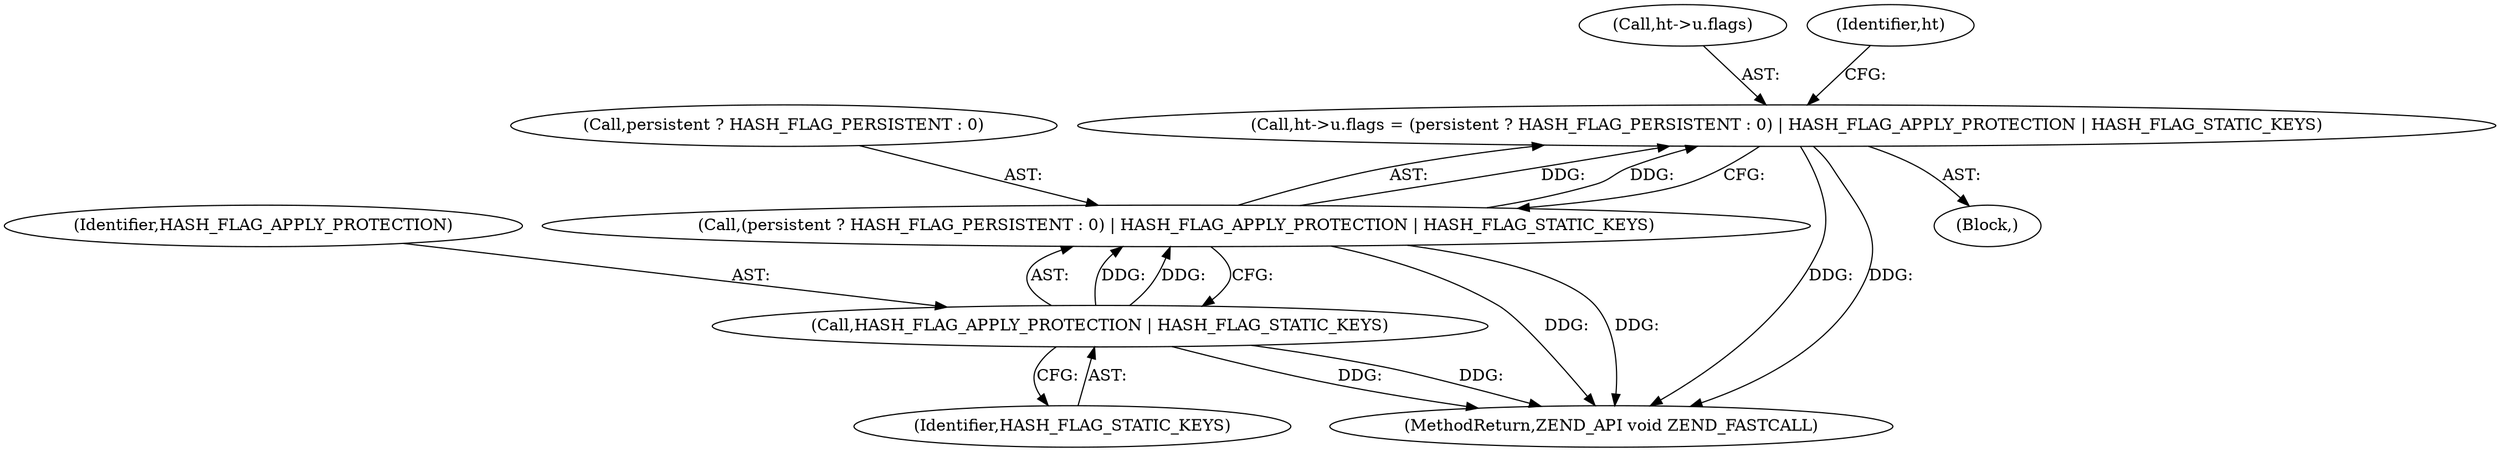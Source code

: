 digraph "0_php-src_4cc0286f2f3780abc6084bcdae5dce595daa3c12@pointer" {
"1000114" [label="(Call,ht->u.flags = (persistent ? HASH_FLAG_PERSISTENT : 0) | HASH_FLAG_APPLY_PROTECTION | HASH_FLAG_STATIC_KEYS)"];
"1000120" [label="(Call,(persistent ? HASH_FLAG_PERSISTENT : 0) | HASH_FLAG_APPLY_PROTECTION | HASH_FLAG_STATIC_KEYS)"];
"1000125" [label="(Call,HASH_FLAG_APPLY_PROTECTION | HASH_FLAG_STATIC_KEYS)"];
"1000120" [label="(Call,(persistent ? HASH_FLAG_PERSISTENT : 0) | HASH_FLAG_APPLY_PROTECTION | HASH_FLAG_STATIC_KEYS)"];
"1000127" [label="(Identifier,HASH_FLAG_STATIC_KEYS)"];
"1000115" [label="(Call,ht->u.flags)"];
"1000121" [label="(Call,persistent ? HASH_FLAG_PERSISTENT : 0)"];
"1000126" [label="(Identifier,HASH_FLAG_APPLY_PROTECTION)"];
"1000105" [label="(Block,)"];
"1000125" [label="(Call,HASH_FLAG_APPLY_PROTECTION | HASH_FLAG_STATIC_KEYS)"];
"1000168" [label="(MethodReturn,ZEND_API void ZEND_FASTCALL)"];
"1000114" [label="(Call,ht->u.flags = (persistent ? HASH_FLAG_PERSISTENT : 0) | HASH_FLAG_APPLY_PROTECTION | HASH_FLAG_STATIC_KEYS)"];
"1000130" [label="(Identifier,ht)"];
"1000114" -> "1000105"  [label="AST: "];
"1000114" -> "1000120"  [label="CFG: "];
"1000115" -> "1000114"  [label="AST: "];
"1000120" -> "1000114"  [label="AST: "];
"1000130" -> "1000114"  [label="CFG: "];
"1000114" -> "1000168"  [label="DDG: "];
"1000114" -> "1000168"  [label="DDG: "];
"1000120" -> "1000114"  [label="DDG: "];
"1000120" -> "1000114"  [label="DDG: "];
"1000120" -> "1000125"  [label="CFG: "];
"1000121" -> "1000120"  [label="AST: "];
"1000125" -> "1000120"  [label="AST: "];
"1000120" -> "1000168"  [label="DDG: "];
"1000120" -> "1000168"  [label="DDG: "];
"1000125" -> "1000120"  [label="DDG: "];
"1000125" -> "1000120"  [label="DDG: "];
"1000125" -> "1000127"  [label="CFG: "];
"1000126" -> "1000125"  [label="AST: "];
"1000127" -> "1000125"  [label="AST: "];
"1000125" -> "1000168"  [label="DDG: "];
"1000125" -> "1000168"  [label="DDG: "];
}
